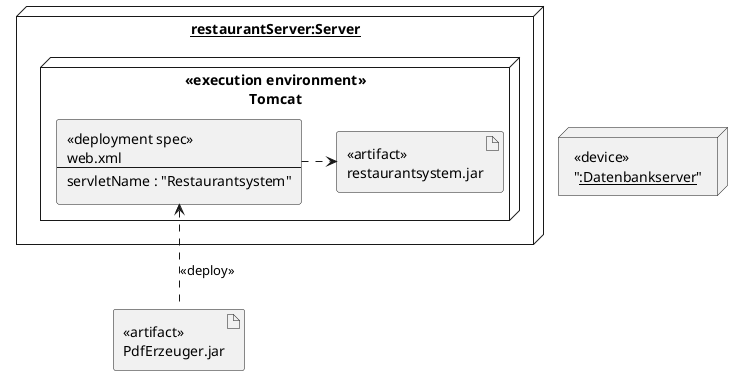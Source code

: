 @startuml deployment-diagram-example
/'
Unvollständig!
PlantUML scheint nicht allzu gut für Verteilungsdiagramm
zu sein. 
'/

node "__restaurantServer:Server__" {
    node "<<execution environment>>\nTomcat" {
        rectangle web_xml [
            <<deployment spec>>
            web.xml
            ----
            servletName : "Restaurantsystem"
        ]
        artifact servlet [
            <<artifact>>
            restaurantsystem.jar
        ]
        web_xml .> servlet
    }
}

artifact pdf_erzeuger [
    <<artifact>>
    PdfErzeuger.jar
]
web_xml <.. pdf_erzeuger : <<deploy>>

node node [
    <<device>>
    "__:Datenbankserver__"
]
@enduml
